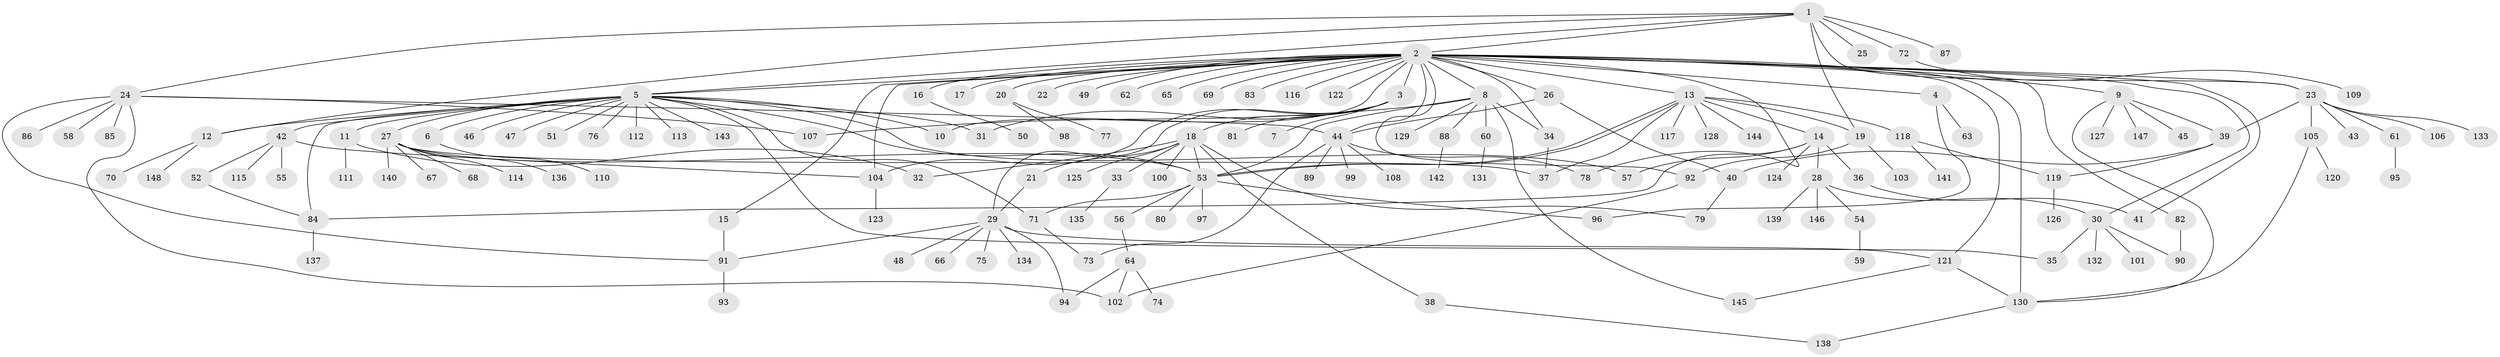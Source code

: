 // coarse degree distribution, {11: 0.008695652173913044, 30: 0.008695652173913044, 6: 0.034782608695652174, 3: 0.06086956521739131, 22: 0.008695652173913044, 2: 0.1565217391304348, 8: 0.02608695652173913, 9: 0.017391304347826087, 1: 0.5652173913043478, 7: 0.02608695652173913, 4: 0.043478260869565216, 5: 0.034782608695652174, 10: 0.008695652173913044}
// Generated by graph-tools (version 1.1) at 2025/51/02/27/25 19:51:54]
// undirected, 148 vertices, 195 edges
graph export_dot {
graph [start="1"]
  node [color=gray90,style=filled];
  1;
  2;
  3;
  4;
  5;
  6;
  7;
  8;
  9;
  10;
  11;
  12;
  13;
  14;
  15;
  16;
  17;
  18;
  19;
  20;
  21;
  22;
  23;
  24;
  25;
  26;
  27;
  28;
  29;
  30;
  31;
  32;
  33;
  34;
  35;
  36;
  37;
  38;
  39;
  40;
  41;
  42;
  43;
  44;
  45;
  46;
  47;
  48;
  49;
  50;
  51;
  52;
  53;
  54;
  55;
  56;
  57;
  58;
  59;
  60;
  61;
  62;
  63;
  64;
  65;
  66;
  67;
  68;
  69;
  70;
  71;
  72;
  73;
  74;
  75;
  76;
  77;
  78;
  79;
  80;
  81;
  82;
  83;
  84;
  85;
  86;
  87;
  88;
  89;
  90;
  91;
  92;
  93;
  94;
  95;
  96;
  97;
  98;
  99;
  100;
  101;
  102;
  103;
  104;
  105;
  106;
  107;
  108;
  109;
  110;
  111;
  112;
  113;
  114;
  115;
  116;
  117;
  118;
  119;
  120;
  121;
  122;
  123;
  124;
  125;
  126;
  127;
  128;
  129;
  130;
  131;
  132;
  133;
  134;
  135;
  136;
  137;
  138;
  139;
  140;
  141;
  142;
  143;
  144;
  145;
  146;
  147;
  148;
  1 -- 2;
  1 -- 5;
  1 -- 12;
  1 -- 19;
  1 -- 23;
  1 -- 24;
  1 -- 25;
  1 -- 72;
  1 -- 87;
  2 -- 3;
  2 -- 4;
  2 -- 5;
  2 -- 8;
  2 -- 9;
  2 -- 10;
  2 -- 13;
  2 -- 15;
  2 -- 16;
  2 -- 17;
  2 -- 20;
  2 -- 22;
  2 -- 23;
  2 -- 26;
  2 -- 30;
  2 -- 34;
  2 -- 41;
  2 -- 44;
  2 -- 49;
  2 -- 62;
  2 -- 65;
  2 -- 69;
  2 -- 78;
  2 -- 82;
  2 -- 83;
  2 -- 92;
  2 -- 104;
  2 -- 116;
  2 -- 121;
  2 -- 122;
  2 -- 130;
  3 -- 7;
  3 -- 18;
  3 -- 29;
  3 -- 31;
  3 -- 81;
  3 -- 104;
  4 -- 63;
  4 -- 96;
  5 -- 6;
  5 -- 10;
  5 -- 11;
  5 -- 12;
  5 -- 27;
  5 -- 31;
  5 -- 35;
  5 -- 42;
  5 -- 46;
  5 -- 47;
  5 -- 51;
  5 -- 53;
  5 -- 57;
  5 -- 71;
  5 -- 76;
  5 -- 84;
  5 -- 112;
  5 -- 113;
  5 -- 143;
  6 -- 110;
  8 -- 34;
  8 -- 53;
  8 -- 60;
  8 -- 88;
  8 -- 107;
  8 -- 129;
  8 -- 145;
  9 -- 39;
  9 -- 45;
  9 -- 127;
  9 -- 130;
  9 -- 147;
  11 -- 32;
  11 -- 111;
  12 -- 70;
  12 -- 148;
  13 -- 14;
  13 -- 19;
  13 -- 37;
  13 -- 53;
  13 -- 53;
  13 -- 117;
  13 -- 118;
  13 -- 128;
  13 -- 144;
  14 -- 28;
  14 -- 36;
  14 -- 57;
  14 -- 84;
  14 -- 124;
  15 -- 91;
  16 -- 50;
  18 -- 21;
  18 -- 32;
  18 -- 33;
  18 -- 38;
  18 -- 53;
  18 -- 79;
  18 -- 100;
  18 -- 125;
  19 -- 92;
  19 -- 103;
  20 -- 77;
  20 -- 98;
  21 -- 29;
  23 -- 39;
  23 -- 43;
  23 -- 61;
  23 -- 105;
  23 -- 106;
  23 -- 133;
  24 -- 44;
  24 -- 58;
  24 -- 85;
  24 -- 86;
  24 -- 91;
  24 -- 102;
  24 -- 107;
  26 -- 40;
  26 -- 44;
  27 -- 37;
  27 -- 53;
  27 -- 67;
  27 -- 68;
  27 -- 114;
  27 -- 136;
  27 -- 140;
  28 -- 30;
  28 -- 54;
  28 -- 139;
  28 -- 146;
  29 -- 48;
  29 -- 66;
  29 -- 75;
  29 -- 91;
  29 -- 94;
  29 -- 121;
  29 -- 134;
  30 -- 35;
  30 -- 90;
  30 -- 101;
  30 -- 132;
  33 -- 135;
  34 -- 37;
  36 -- 41;
  38 -- 138;
  39 -- 40;
  39 -- 119;
  40 -- 79;
  42 -- 52;
  42 -- 55;
  42 -- 104;
  42 -- 115;
  44 -- 73;
  44 -- 78;
  44 -- 89;
  44 -- 99;
  44 -- 108;
  52 -- 84;
  53 -- 56;
  53 -- 71;
  53 -- 80;
  53 -- 96;
  53 -- 97;
  54 -- 59;
  56 -- 64;
  60 -- 131;
  61 -- 95;
  64 -- 74;
  64 -- 94;
  64 -- 102;
  71 -- 73;
  72 -- 109;
  82 -- 90;
  84 -- 137;
  88 -- 142;
  91 -- 93;
  92 -- 102;
  104 -- 123;
  105 -- 120;
  105 -- 130;
  118 -- 119;
  118 -- 141;
  119 -- 126;
  121 -- 130;
  121 -- 145;
  130 -- 138;
}
